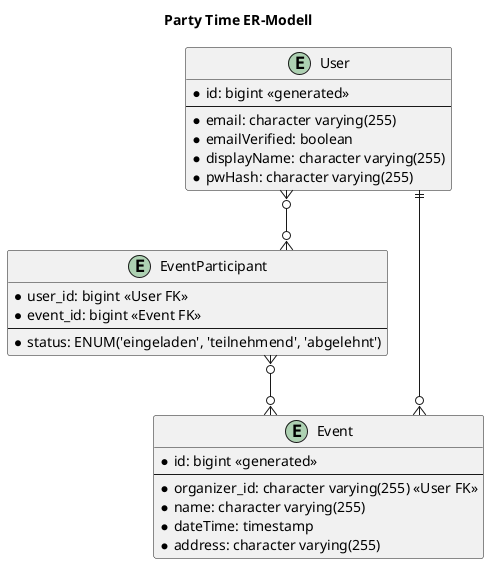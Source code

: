 @startuml er-model
title "Party Time ER-Modell"
skinparam linetype ortho

entity User {
    * id: bigint <<generated>>
    --
    * email: character varying(255)
    * emailVerified: boolean
    * displayName: character varying(255)
    * pwHash: character varying(255)
}

entity EventParticipant {
    * user_id: bigint <<User FK>>
    * event_id: bigint <<Event FK>>
    --
    * status: ENUM('eingeladen', 'teilnehmend', 'abgelehnt')
}

entity Event {
    * id: bigint <<generated>>
    --
    * organizer_id: character varying(255) <<User FK>>
    * name: character varying(255)
    * dateTime: timestamp
    * address: character varying(255)
}

User ||--o{ Event
User }o--o{ EventParticipant
EventParticipant }o--o{ Event
@enduml